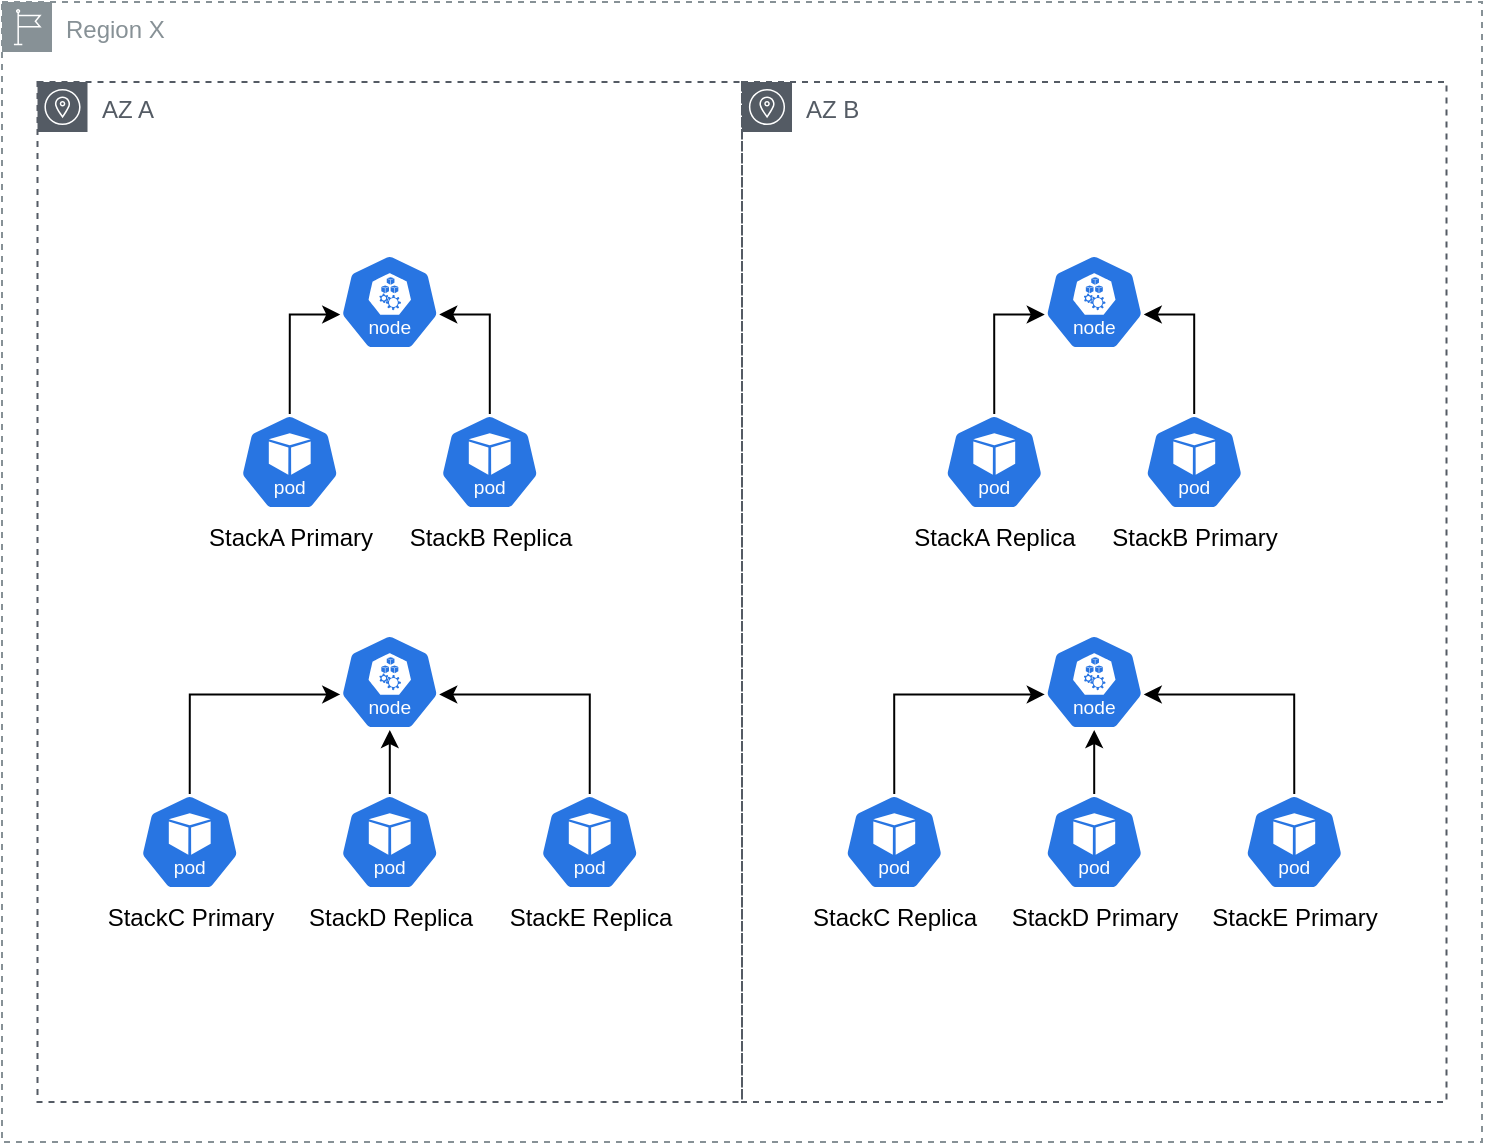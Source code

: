 <mxfile version="24.8.6">
  <diagram id="yDNUvmzFqgItEiSVzz4e" name="Page-1">
    <mxGraphModel dx="1159" dy="785" grid="1" gridSize="10" guides="1" tooltips="1" connect="1" arrows="1" fold="1" page="1" pageScale="1" pageWidth="850" pageHeight="1100" math="0" shadow="0">
      <root>
        <mxCell id="0" />
        <mxCell id="1" parent="0" />
        <mxCell id="MOiCg1HOgPq1kuvATPZi-11" value="AZ B" style="sketch=0;outlineConnect=0;gradientColor=none;html=1;whiteSpace=wrap;fontSize=12;fontStyle=0;shape=mxgraph.aws4.group;grIcon=mxgraph.aws4.group_availability_zone;strokeColor=#545B64;fillColor=none;verticalAlign=top;align=left;spacingLeft=30;fontColor=#545B64;dashed=1;" vertex="1" parent="1">
          <mxGeometry x="450" y="60" width="352.25" height="510" as="geometry" />
        </mxCell>
        <mxCell id="MOiCg1HOgPq1kuvATPZi-12" value="Region X" style="sketch=0;outlineConnect=0;gradientColor=none;html=1;whiteSpace=wrap;fontSize=12;fontStyle=0;shape=mxgraph.aws4.group;grIcon=mxgraph.aws4.group_region;strokeColor=#879196;fillColor=none;verticalAlign=top;align=left;spacingLeft=30;fontColor=#879196;dashed=1;" vertex="1" parent="1">
          <mxGeometry x="80" y="20" width="740" height="570" as="geometry" />
        </mxCell>
        <mxCell id="MOiCg1HOgPq1kuvATPZi-5" value="StackA Replica" style="aspect=fixed;sketch=0;html=1;dashed=0;whitespace=wrap;verticalLabelPosition=bottom;verticalAlign=top;fillColor=#2875E2;strokeColor=#ffffff;points=[[0.005,0.63,0],[0.1,0.2,0],[0.9,0.2,0],[0.5,0,0],[0.995,0.63,0],[0.72,0.99,0],[0.5,1,0],[0.28,0.99,0]];shape=mxgraph.kubernetes.icon2;kubernetesLabel=1;prIcon=pod" vertex="1" parent="1">
          <mxGeometry x="551.13" y="226" width="50" height="48" as="geometry" />
        </mxCell>
        <mxCell id="MOiCg1HOgPq1kuvATPZi-6" value="" style="edgeStyle=orthogonalEdgeStyle;rounded=0;orthogonalLoop=1;jettySize=auto;html=1;entryX=0.995;entryY=0.63;entryDx=0;entryDy=0;entryPerimeter=0;" edge="1" parent="1" source="MOiCg1HOgPq1kuvATPZi-7" target="MOiCg1HOgPq1kuvATPZi-8">
          <mxGeometry relative="1" as="geometry" />
        </mxCell>
        <mxCell id="MOiCg1HOgPq1kuvATPZi-7" value="StackB Primary" style="aspect=fixed;sketch=0;html=1;dashed=0;whitespace=wrap;verticalLabelPosition=bottom;verticalAlign=top;fillColor=#2875E2;strokeColor=#ffffff;points=[[0.005,0.63,0],[0.1,0.2,0],[0.9,0.2,0],[0.5,0,0],[0.995,0.63,0],[0.72,0.99,0],[0.5,1,0],[0.28,0.99,0]];shape=mxgraph.kubernetes.icon2;kubernetesLabel=1;prIcon=pod" vertex="1" parent="1">
          <mxGeometry x="651.13" y="226" width="50" height="48" as="geometry" />
        </mxCell>
        <mxCell id="MOiCg1HOgPq1kuvATPZi-8" value="" style="aspect=fixed;sketch=0;html=1;dashed=0;whitespace=wrap;verticalLabelPosition=bottom;verticalAlign=top;fillColor=#2875E2;strokeColor=#ffffff;points=[[0.005,0.63,0],[0.1,0.2,0],[0.9,0.2,0],[0.5,0,0],[0.995,0.63,0],[0.72,0.99,0],[0.5,1,0],[0.28,0.99,0]];shape=mxgraph.kubernetes.icon2;kubernetesLabel=1;prIcon=node" vertex="1" parent="1">
          <mxGeometry x="601.13" y="146" width="50" height="48" as="geometry" />
        </mxCell>
        <mxCell id="MOiCg1HOgPq1kuvATPZi-9" style="edgeStyle=orthogonalEdgeStyle;rounded=0;orthogonalLoop=1;jettySize=auto;html=1;exitX=0.5;exitY=0;exitDx=0;exitDy=0;exitPerimeter=0;entryX=0.005;entryY=0.63;entryDx=0;entryDy=0;entryPerimeter=0;" edge="1" parent="1" source="MOiCg1HOgPq1kuvATPZi-5" target="MOiCg1HOgPq1kuvATPZi-8">
          <mxGeometry relative="1" as="geometry" />
        </mxCell>
        <mxCell id="MOiCg1HOgPq1kuvATPZi-13" value="StackC Replica" style="aspect=fixed;sketch=0;html=1;dashed=0;whitespace=wrap;verticalLabelPosition=bottom;verticalAlign=top;fillColor=#2875E2;strokeColor=#ffffff;points=[[0.005,0.63,0],[0.1,0.2,0],[0.9,0.2,0],[0.5,0,0],[0.995,0.63,0],[0.72,0.99,0],[0.5,1,0],[0.28,0.99,0]];shape=mxgraph.kubernetes.icon2;kubernetesLabel=1;prIcon=pod" vertex="1" parent="1">
          <mxGeometry x="501.13" y="416" width="50" height="48" as="geometry" />
        </mxCell>
        <mxCell id="MOiCg1HOgPq1kuvATPZi-18" value="" style="edgeStyle=orthogonalEdgeStyle;rounded=0;orthogonalLoop=1;jettySize=auto;html=1;" edge="1" parent="1" source="MOiCg1HOgPq1kuvATPZi-14" target="MOiCg1HOgPq1kuvATPZi-15">
          <mxGeometry relative="1" as="geometry" />
        </mxCell>
        <mxCell id="MOiCg1HOgPq1kuvATPZi-14" value="StackD Primary" style="aspect=fixed;sketch=0;html=1;dashed=0;whitespace=wrap;verticalLabelPosition=bottom;verticalAlign=top;fillColor=#2875E2;strokeColor=#ffffff;points=[[0.005,0.63,0],[0.1,0.2,0],[0.9,0.2,0],[0.5,0,0],[0.995,0.63,0],[0.72,0.99,0],[0.5,1,0],[0.28,0.99,0]];shape=mxgraph.kubernetes.icon2;kubernetesLabel=1;prIcon=pod" vertex="1" parent="1">
          <mxGeometry x="601.13" y="416" width="50" height="48" as="geometry" />
        </mxCell>
        <mxCell id="MOiCg1HOgPq1kuvATPZi-15" value="" style="aspect=fixed;sketch=0;html=1;dashed=0;whitespace=wrap;verticalLabelPosition=bottom;verticalAlign=top;fillColor=#2875E2;strokeColor=#ffffff;points=[[0.005,0.63,0],[0.1,0.2,0],[0.9,0.2,0],[0.5,0,0],[0.995,0.63,0],[0.72,0.99,0],[0.5,1,0],[0.28,0.99,0]];shape=mxgraph.kubernetes.icon2;kubernetesLabel=1;prIcon=node" vertex="1" parent="1">
          <mxGeometry x="601.13" y="336" width="50" height="48" as="geometry" />
        </mxCell>
        <mxCell id="MOiCg1HOgPq1kuvATPZi-16" value="StackE Primary" style="aspect=fixed;sketch=0;html=1;dashed=0;whitespace=wrap;verticalLabelPosition=bottom;verticalAlign=top;fillColor=#2875E2;strokeColor=#ffffff;points=[[0.005,0.63,0],[0.1,0.2,0],[0.9,0.2,0],[0.5,0,0],[0.995,0.63,0],[0.72,0.99,0],[0.5,1,0],[0.28,0.99,0]];shape=mxgraph.kubernetes.icon2;kubernetesLabel=1;prIcon=pod" vertex="1" parent="1">
          <mxGeometry x="701.13" y="416" width="50" height="48" as="geometry" />
        </mxCell>
        <mxCell id="MOiCg1HOgPq1kuvATPZi-22" style="edgeStyle=orthogonalEdgeStyle;rounded=0;orthogonalLoop=1;jettySize=auto;html=1;exitX=0.5;exitY=0;exitDx=0;exitDy=0;exitPerimeter=0;entryX=0.995;entryY=0.63;entryDx=0;entryDy=0;entryPerimeter=0;" edge="1" parent="1" source="MOiCg1HOgPq1kuvATPZi-16" target="MOiCg1HOgPq1kuvATPZi-15">
          <mxGeometry relative="1" as="geometry" />
        </mxCell>
        <mxCell id="MOiCg1HOgPq1kuvATPZi-23" style="edgeStyle=orthogonalEdgeStyle;rounded=0;orthogonalLoop=1;jettySize=auto;html=1;exitX=0.5;exitY=0;exitDx=0;exitDy=0;exitPerimeter=0;entryX=0.005;entryY=0.63;entryDx=0;entryDy=0;entryPerimeter=0;" edge="1" parent="1" source="MOiCg1HOgPq1kuvATPZi-13" target="MOiCg1HOgPq1kuvATPZi-15">
          <mxGeometry relative="1" as="geometry" />
        </mxCell>
        <mxCell id="MOiCg1HOgPq1kuvATPZi-25" value="AZ A" style="sketch=0;outlineConnect=0;gradientColor=none;html=1;whiteSpace=wrap;fontSize=12;fontStyle=0;shape=mxgraph.aws4.group;grIcon=mxgraph.aws4.group_availability_zone;strokeColor=#545B64;fillColor=none;verticalAlign=top;align=left;spacingLeft=30;fontColor=#545B64;dashed=1;" vertex="1" parent="1">
          <mxGeometry x="97.75" y="60" width="352.25" height="510" as="geometry" />
        </mxCell>
        <mxCell id="MOiCg1HOgPq1kuvATPZi-27" value="StackA Primary" style="aspect=fixed;sketch=0;html=1;dashed=0;whitespace=wrap;verticalLabelPosition=bottom;verticalAlign=top;fillColor=#2875E2;strokeColor=#ffffff;points=[[0.005,0.63,0],[0.1,0.2,0],[0.9,0.2,0],[0.5,0,0],[0.995,0.63,0],[0.72,0.99,0],[0.5,1,0],[0.28,0.99,0]];shape=mxgraph.kubernetes.icon2;kubernetesLabel=1;prIcon=pod" vertex="1" parent="1">
          <mxGeometry x="198.87" y="226" width="50" height="48" as="geometry" />
        </mxCell>
        <mxCell id="MOiCg1HOgPq1kuvATPZi-28" value="" style="edgeStyle=orthogonalEdgeStyle;rounded=0;orthogonalLoop=1;jettySize=auto;html=1;entryX=0.995;entryY=0.63;entryDx=0;entryDy=0;entryPerimeter=0;" edge="1" parent="1" source="MOiCg1HOgPq1kuvATPZi-29" target="MOiCg1HOgPq1kuvATPZi-30">
          <mxGeometry relative="1" as="geometry" />
        </mxCell>
        <mxCell id="MOiCg1HOgPq1kuvATPZi-29" value="StackB Replica" style="aspect=fixed;sketch=0;html=1;dashed=0;whitespace=wrap;verticalLabelPosition=bottom;verticalAlign=top;fillColor=#2875E2;strokeColor=#ffffff;points=[[0.005,0.63,0],[0.1,0.2,0],[0.9,0.2,0],[0.5,0,0],[0.995,0.63,0],[0.72,0.99,0],[0.5,1,0],[0.28,0.99,0]];shape=mxgraph.kubernetes.icon2;kubernetesLabel=1;prIcon=pod" vertex="1" parent="1">
          <mxGeometry x="298.87" y="226" width="50" height="48" as="geometry" />
        </mxCell>
        <mxCell id="MOiCg1HOgPq1kuvATPZi-30" value="" style="aspect=fixed;sketch=0;html=1;dashed=0;whitespace=wrap;verticalLabelPosition=bottom;verticalAlign=top;fillColor=#2875E2;strokeColor=#ffffff;points=[[0.005,0.63,0],[0.1,0.2,0],[0.9,0.2,0],[0.5,0,0],[0.995,0.63,0],[0.72,0.99,0],[0.5,1,0],[0.28,0.99,0]];shape=mxgraph.kubernetes.icon2;kubernetesLabel=1;prIcon=node" vertex="1" parent="1">
          <mxGeometry x="248.87" y="146" width="50" height="48" as="geometry" />
        </mxCell>
        <mxCell id="MOiCg1HOgPq1kuvATPZi-31" style="edgeStyle=orthogonalEdgeStyle;rounded=0;orthogonalLoop=1;jettySize=auto;html=1;exitX=0.5;exitY=0;exitDx=0;exitDy=0;exitPerimeter=0;entryX=0.005;entryY=0.63;entryDx=0;entryDy=0;entryPerimeter=0;" edge="1" parent="1" source="MOiCg1HOgPq1kuvATPZi-27" target="MOiCg1HOgPq1kuvATPZi-30">
          <mxGeometry relative="1" as="geometry" />
        </mxCell>
        <mxCell id="MOiCg1HOgPq1kuvATPZi-32" value="StackC Primary" style="aspect=fixed;sketch=0;html=1;dashed=0;whitespace=wrap;verticalLabelPosition=bottom;verticalAlign=top;fillColor=#2875E2;strokeColor=#ffffff;points=[[0.005,0.63,0],[0.1,0.2,0],[0.9,0.2,0],[0.5,0,0],[0.995,0.63,0],[0.72,0.99,0],[0.5,1,0],[0.28,0.99,0]];shape=mxgraph.kubernetes.icon2;kubernetesLabel=1;prIcon=pod" vertex="1" parent="1">
          <mxGeometry x="148.87" y="416" width="50" height="48" as="geometry" />
        </mxCell>
        <mxCell id="MOiCg1HOgPq1kuvATPZi-33" value="" style="edgeStyle=orthogonalEdgeStyle;rounded=0;orthogonalLoop=1;jettySize=auto;html=1;" edge="1" parent="1" source="MOiCg1HOgPq1kuvATPZi-34" target="MOiCg1HOgPq1kuvATPZi-35">
          <mxGeometry relative="1" as="geometry" />
        </mxCell>
        <mxCell id="MOiCg1HOgPq1kuvATPZi-34" value="StackD Replica" style="aspect=fixed;sketch=0;html=1;dashed=0;whitespace=wrap;verticalLabelPosition=bottom;verticalAlign=top;fillColor=#2875E2;strokeColor=#ffffff;points=[[0.005,0.63,0],[0.1,0.2,0],[0.9,0.2,0],[0.5,0,0],[0.995,0.63,0],[0.72,0.99,0],[0.5,1,0],[0.28,0.99,0]];shape=mxgraph.kubernetes.icon2;kubernetesLabel=1;prIcon=pod" vertex="1" parent="1">
          <mxGeometry x="248.87" y="416" width="50" height="48" as="geometry" />
        </mxCell>
        <mxCell id="MOiCg1HOgPq1kuvATPZi-35" value="" style="aspect=fixed;sketch=0;html=1;dashed=0;whitespace=wrap;verticalLabelPosition=bottom;verticalAlign=top;fillColor=#2875E2;strokeColor=#ffffff;points=[[0.005,0.63,0],[0.1,0.2,0],[0.9,0.2,0],[0.5,0,0],[0.995,0.63,0],[0.72,0.99,0],[0.5,1,0],[0.28,0.99,0]];shape=mxgraph.kubernetes.icon2;kubernetesLabel=1;prIcon=node" vertex="1" parent="1">
          <mxGeometry x="248.87" y="336" width="50" height="48" as="geometry" />
        </mxCell>
        <mxCell id="MOiCg1HOgPq1kuvATPZi-36" value="StackE Replica" style="aspect=fixed;sketch=0;html=1;dashed=0;whitespace=wrap;verticalLabelPosition=bottom;verticalAlign=top;fillColor=#2875E2;strokeColor=#ffffff;points=[[0.005,0.63,0],[0.1,0.2,0],[0.9,0.2,0],[0.5,0,0],[0.995,0.63,0],[0.72,0.99,0],[0.5,1,0],[0.28,0.99,0]];shape=mxgraph.kubernetes.icon2;kubernetesLabel=1;prIcon=pod" vertex="1" parent="1">
          <mxGeometry x="348.87" y="416" width="50" height="48" as="geometry" />
        </mxCell>
        <mxCell id="MOiCg1HOgPq1kuvATPZi-37" style="edgeStyle=orthogonalEdgeStyle;rounded=0;orthogonalLoop=1;jettySize=auto;html=1;exitX=0.5;exitY=0;exitDx=0;exitDy=0;exitPerimeter=0;entryX=0.995;entryY=0.63;entryDx=0;entryDy=0;entryPerimeter=0;" edge="1" parent="1" source="MOiCg1HOgPq1kuvATPZi-36" target="MOiCg1HOgPq1kuvATPZi-35">
          <mxGeometry relative="1" as="geometry" />
        </mxCell>
        <mxCell id="MOiCg1HOgPq1kuvATPZi-38" style="edgeStyle=orthogonalEdgeStyle;rounded=0;orthogonalLoop=1;jettySize=auto;html=1;exitX=0.5;exitY=0;exitDx=0;exitDy=0;exitPerimeter=0;entryX=0.005;entryY=0.63;entryDx=0;entryDy=0;entryPerimeter=0;" edge="1" parent="1" source="MOiCg1HOgPq1kuvATPZi-32" target="MOiCg1HOgPq1kuvATPZi-35">
          <mxGeometry relative="1" as="geometry" />
        </mxCell>
      </root>
    </mxGraphModel>
  </diagram>
</mxfile>
